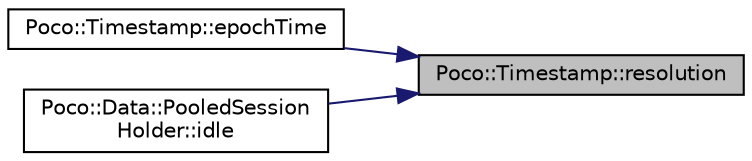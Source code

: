 digraph "Poco::Timestamp::resolution"
{
 // LATEX_PDF_SIZE
  edge [fontname="Helvetica",fontsize="10",labelfontname="Helvetica",labelfontsize="10"];
  node [fontname="Helvetica",fontsize="10",shape=record];
  rankdir="RL";
  Node1 [label="Poco::Timestamp::resolution",height=0.2,width=0.4,color="black", fillcolor="grey75", style="filled", fontcolor="black",tooltip=" "];
  Node1 -> Node2 [dir="back",color="midnightblue",fontsize="10",style="solid",fontname="Helvetica"];
  Node2 [label="Poco::Timestamp::epochTime",height=0.2,width=0.4,color="black", fillcolor="white", style="filled",URL="$classPoco_1_1Timestamp.html#a5395e44769f63f60d4a759dcf7b5d9ac",tooltip=" "];
  Node1 -> Node3 [dir="back",color="midnightblue",fontsize="10",style="solid",fontname="Helvetica"];
  Node3 [label="Poco::Data::PooledSession\lHolder::idle",height=0.2,width=0.4,color="black", fillcolor="white", style="filled",URL="$classPoco_1_1Data_1_1PooledSessionHolder.html#ab39d662f072b1953360abecda8fbb23f",tooltip="Updates the last access timestamp."];
}
